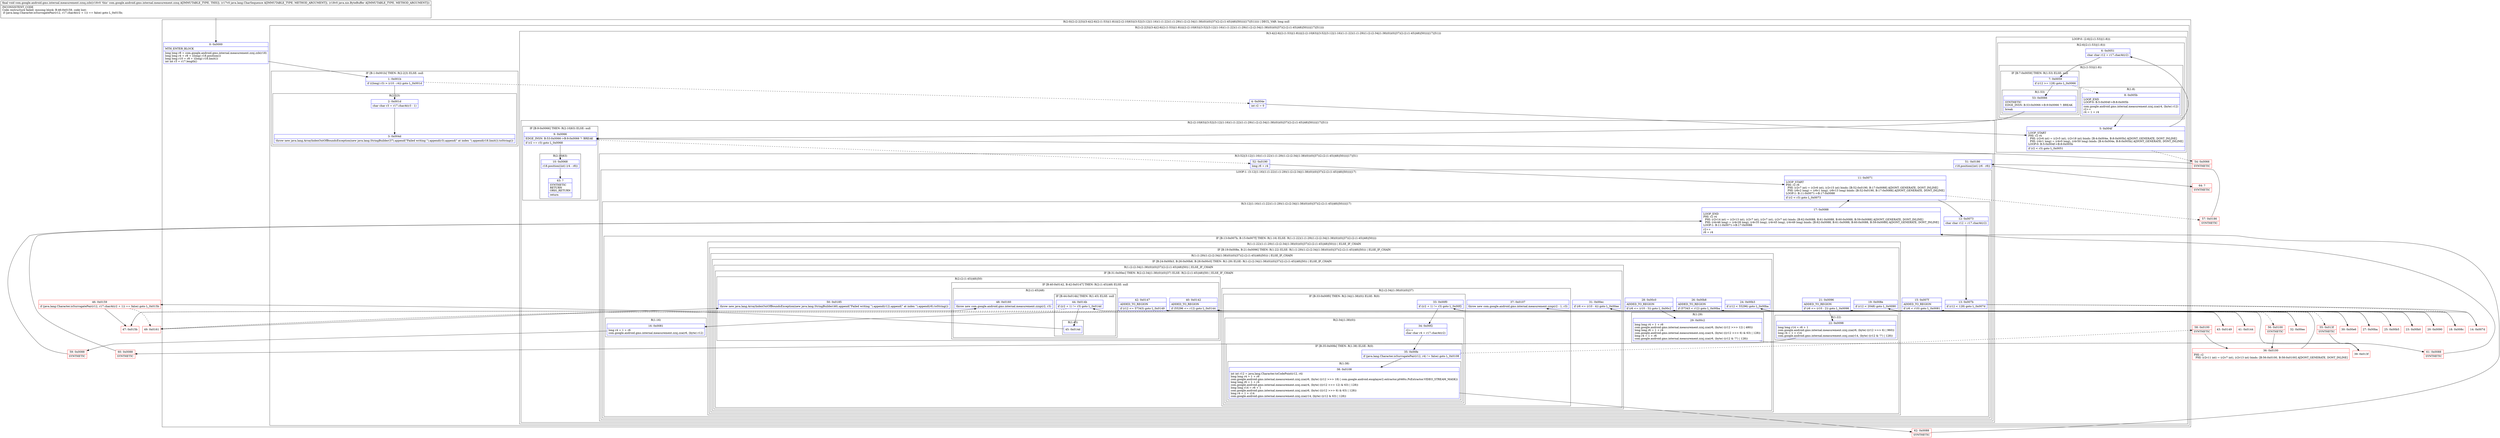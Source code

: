 digraph "CFG forcom.google.android.gms.internal.measurement.zzxq.zzb(Ljava\/lang\/CharSequence;Ljava\/nio\/ByteBuffer;)V" {
subgraph cluster_Region_1685991018 {
label = "R(2:0|(2:(2:2|3)|(3:4|(2:6|(2:(1:53)|(1:8)))|(2:(2:10|63)|(3:52|(3:12|(1:16)(1:(1:22)(1:(1:29)(1:(2:(2:34|(1:38)(0))(0)|37)(2:(2:(1:45)|48)|50))))|17)|51))))) | DECL_VAR: long null\l";
node [shape=record,color=blue];
Node_0 [shape=record,label="{0\:\ 0x0000|MTH_ENTER_BLOCK\l|long long r8 = com.google.android.gms.internal.measurement.zzxj.zzb(r18)\llong long r4 = r8 + ((long) r18.position())\llong long r10 = r8 + ((long) r18.limit())\lint int r3 = r17.length()\l}"];
subgraph cluster_Region_480697303 {
label = "R(2:(2:2|3)|(3:4|(2:6|(2:(1:53)|(1:8)))|(2:(2:10|63)|(3:52|(3:12|(1:16)(1:(1:22)(1:(1:29)(1:(2:(2:34|(1:38)(0))(0)|37)(2:(2:(1:45)|48)|50))))|17)|51))))";
node [shape=record,color=blue];
subgraph cluster_IfRegion_1638543153 {
label = "IF [B:1:0x001b] THEN: R(2:2|3) ELSE: null";
node [shape=record,color=blue];
Node_1 [shape=record,label="{1\:\ 0x001b|if (((long) r3) \> (r10 \- r4)) goto L_0x001d\l}"];
subgraph cluster_Region_554563632 {
label = "R(2:2|3)";
node [shape=record,color=blue];
Node_2 [shape=record,label="{2\:\ 0x001d|char char r3 = r17.charAt(r3 \- 1)\l}"];
Node_3 [shape=record,label="{3\:\ 0x004d|throw new java.lang.ArrayIndexOutOfBoundsException(new java.lang.StringBuilder(37).append(\"Failed writing \").append(r3).append(\" at index \").append(r18.limit()).toString())\l}"];
}
}
subgraph cluster_Region_247014035 {
label = "R(3:4|(2:6|(2:(1:53)|(1:8)))|(2:(2:10|63)|(3:52|(3:12|(1:16)(1:(1:22)(1:(1:29)(1:(2:(2:34|(1:38)(0))(0)|37)(2:(2:(1:45)|48)|50))))|17)|51)))";
node [shape=record,color=blue];
Node_4 [shape=record,label="{4\:\ 0x004e|int r2 = 0\l}"];
subgraph cluster_LoopRegion_1230833749 {
label = "LOOP:0: (2:6|(2:(1:53)|(1:8)))";
node [shape=record,color=blue];
Node_5 [shape=record,label="{5\:\ 0x004f|LOOP_START\lPHI: r2 r4 \l  PHI: (r2v6 int) = (r2v5 int), (r2v18 int) binds: [B:4:0x004e, B:8:0x005b] A[DONT_GENERATE, DONT_INLINE]\l  PHI: (r4v1 long) = (r4v0 long), (r4v50 long) binds: [B:4:0x004e, B:8:0x005b] A[DONT_GENERATE, DONT_INLINE]\lLOOP:0: B:5:0x004f\-\>B:8:0x005b\l|if (r2 \< r3) goto L_0x0051\l}"];
subgraph cluster_Region_76555816 {
label = "R(2:6|(2:(1:53)|(1:8)))";
node [shape=record,color=blue];
Node_6 [shape=record,label="{6\:\ 0x0051|char char r12 = r17.charAt(r2)\l}"];
subgraph cluster_Region_533698240 {
label = "R(2:(1:53)|(1:8))";
node [shape=record,color=blue];
subgraph cluster_IfRegion_2127111478 {
label = "IF [B:7:0x0059] THEN: R(1:53) ELSE: null";
node [shape=record,color=blue];
Node_7 [shape=record,label="{7\:\ 0x0059|if (r12 \>= 128) goto L_0x0066\l}"];
subgraph cluster_Region_434715509 {
label = "R(1:53)";
node [shape=record,color=blue];
Node_53 [shape=record,label="{53\:\ 0x0066|SYNTHETIC\lEDGE_INSN: B:53:0x0066\-\>B:9:0x0066 ?: BREAK  \l|break\l}"];
}
}
subgraph cluster_Region_1957843635 {
label = "R(1:8)";
node [shape=record,color=blue];
Node_8 [shape=record,label="{8\:\ 0x005b|LOOP_END\lLOOP:0: B:5:0x004f\-\>B:8:0x005b\l|com.google.android.gms.internal.measurement.zzxj.zza(r4, (byte) r12)\lr2++\lr4 = 1 + r4\l}"];
}
}
}
}
subgraph cluster_Region_1214259992 {
label = "R(2:(2:10|63)|(3:52|(3:12|(1:16)(1:(1:22)(1:(1:29)(1:(2:(2:34|(1:38)(0))(0)|37)(2:(2:(1:45)|48)|50))))|17)|51))";
node [shape=record,color=blue];
subgraph cluster_IfRegion_1214389168 {
label = "IF [B:9:0x0066] THEN: R(2:10|63) ELSE: null";
node [shape=record,color=blue];
Node_9 [shape=record,label="{9\:\ 0x0066|EDGE_INSN: B:53:0x0066\-\>B:9:0x0066 ?: BREAK  \l|if (r2 == r3) goto L_0x0068\l}"];
subgraph cluster_Region_1247201033 {
label = "R(2:10|63)";
node [shape=record,color=blue];
Node_10 [shape=record,label="{10\:\ 0x0068|r18.position((int) (r4 \- r8))\l}"];
Node_63 [shape=record,label="{63\:\ ?|SYNTHETIC\lRETURN\lORIG_RETURN\l|return\l}"];
}
}
subgraph cluster_Region_359961761 {
label = "R(3:52|(3:12|(1:16)(1:(1:22)(1:(1:29)(1:(2:(2:34|(1:38)(0))(0)|37)(2:(2:(1:45)|48)|50))))|17)|51)";
node [shape=record,color=blue];
Node_52 [shape=record,label="{52\:\ 0x0190|long r6 = r4\l}"];
subgraph cluster_LoopRegion_1660666098 {
label = "LOOP:1: (3:12|(1:16)(1:(1:22)(1:(1:29)(1:(2:(2:34|(1:38)(0))(0)|37)(2:(2:(1:45)|48)|50))))|17)";
node [shape=record,color=blue];
Node_11 [shape=record,label="{11\:\ 0x0071|LOOP_START\lPHI: r2 r6 \l  PHI: (r2v7 int) = (r2v6 int), (r2v15 int) binds: [B:52:0x0190, B:17:0x0088] A[DONT_GENERATE, DONT_INLINE]\l  PHI: (r6v2 long) = (r6v1 long), (r6v13 long) binds: [B:52:0x0190, B:17:0x0088] A[DONT_GENERATE, DONT_INLINE]\lLOOP:1: B:11:0x0071\-\>B:17:0x0088\l|if (r2 \< r3) goto L_0x0073\l}"];
subgraph cluster_Region_1863570001 {
label = "R(3:12|(1:16)(1:(1:22)(1:(1:29)(1:(2:(2:34|(1:38)(0))(0)|37)(2:(2:(1:45)|48)|50))))|17)";
node [shape=record,color=blue];
Node_12 [shape=record,label="{12\:\ 0x0073|char char r12 = r17.charAt(r2)\l}"];
subgraph cluster_IfRegion_490259074 {
label = "IF [B:13:0x007b, B:15:0x007f] THEN: R(1:16) ELSE: R(1:(1:22)(1:(1:29)(1:(2:(2:34|(1:38)(0))(0)|37)(2:(2:(1:45)|48)|50))))";
node [shape=record,color=blue];
Node_13 [shape=record,label="{13\:\ 0x007b|if (r12 \< 128) goto L_0x007d\l}"];
Node_15 [shape=record,label="{15\:\ 0x007f|ADDED_TO_REGION\l|if (r6 \< r10) goto L_0x0081\l}"];
subgraph cluster_Region_1132081555 {
label = "R(1:16)";
node [shape=record,color=blue];
Node_16 [shape=record,label="{16\:\ 0x0081|long r4 = 1 + r6\lcom.google.android.gms.internal.measurement.zzxj.zza(r6, (byte) r12)\l}"];
}
subgraph cluster_Region_1647452576 {
label = "R(1:(1:22)(1:(1:29)(1:(2:(2:34|(1:38)(0))(0)|37)(2:(2:(1:45)|48)|50)))) | ELSE_IF_CHAIN\l";
node [shape=record,color=blue];
subgraph cluster_IfRegion_744004632 {
label = "IF [B:19:0x008e, B:21:0x0096] THEN: R(1:22) ELSE: R(1:(1:29)(1:(2:(2:34|(1:38)(0))(0)|37)(2:(2:(1:45)|48)|50))) | ELSE_IF_CHAIN\l";
node [shape=record,color=blue];
Node_19 [shape=record,label="{19\:\ 0x008e|if (r12 \< 2048) goto L_0x0090\l}"];
Node_21 [shape=record,label="{21\:\ 0x0096|ADDED_TO_REGION\l|if (r6 \<= (r10 \- 2)) goto L_0x0098\l}"];
subgraph cluster_Region_872903135 {
label = "R(1:22)";
node [shape=record,color=blue];
Node_22 [shape=record,label="{22\:\ 0x0098|long long r14 = r6 + 1\lcom.google.android.gms.internal.measurement.zzxj.zza(r6, (byte) ((r12 \>\>\> 6) \| 960))\llong r4 = 1 + r14\lcom.google.android.gms.internal.measurement.zzxj.zza(r14, (byte) ((r12 & '?') \| 128))\l}"];
}
subgraph cluster_Region_19452592 {
label = "R(1:(1:29)(1:(2:(2:34|(1:38)(0))(0)|37)(2:(2:(1:45)|48)|50))) | ELSE_IF_CHAIN\l";
node [shape=record,color=blue];
subgraph cluster_IfRegion_1251570922 {
label = "IF [B:24:0x00b3, B:26:0x00b8, B:28:0x00c0] THEN: R(1:29) ELSE: R(1:(2:(2:34|(1:38)(0))(0)|37)(2:(2:(1:45)|48)|50)) | ELSE_IF_CHAIN\l";
node [shape=record,color=blue];
Node_24 [shape=record,label="{24\:\ 0x00b3|if (r12 \< 55296) goto L_0x00ba\l}"];
Node_26 [shape=record,label="{26\:\ 0x00b8|ADDED_TO_REGION\l|if (57343 \< r12) goto L_0x00ba\l}"];
Node_28 [shape=record,label="{28\:\ 0x00c0|ADDED_TO_REGION\l|if (r6 \<= (r10 \- 3)) goto L_0x00c2\l}"];
subgraph cluster_Region_1173859412 {
label = "R(1:29)";
node [shape=record,color=blue];
Node_29 [shape=record,label="{29\:\ 0x00c2|long long r4 = 1 + r6\lcom.google.android.gms.internal.measurement.zzxj.zza(r6, (byte) ((r12 \>\>\> 12) \| 480))\llong long r6 = 1 + r4\lcom.google.android.gms.internal.measurement.zzxj.zza(r4, (byte) (((r12 \>\>\> 6) & 63) \| 128))\llong r4 = 1 + r6\lcom.google.android.gms.internal.measurement.zzxj.zza(r6, (byte) ((r12 & '?') \| 128))\l}"];
}
subgraph cluster_Region_1363829619 {
label = "R(1:(2:(2:34|(1:38)(0))(0)|37)(2:(2:(1:45)|48)|50)) | ELSE_IF_CHAIN\l";
node [shape=record,color=blue];
subgraph cluster_IfRegion_2054822191 {
label = "IF [B:31:0x00ec] THEN: R(2:(2:34|(1:38)(0))(0)|37) ELSE: R(2:(2:(1:45)|48)|50) | ELSE_IF_CHAIN\l";
node [shape=record,color=blue];
Node_31 [shape=record,label="{31\:\ 0x00ec|if (r6 \<= (r10 \- 4)) goto L_0x00ee\l}"];
subgraph cluster_Region_222810767 {
label = "R(2:(2:34|(1:38)(0))(0)|37)";
node [shape=record,color=blue];
subgraph cluster_IfRegion_754546917 {
label = "IF [B:33:0x00f0] THEN: R(2:34|(1:38)(0)) ELSE: R(0)";
node [shape=record,color=blue];
Node_33 [shape=record,label="{33\:\ 0x00f0|if ((r2 + 1) != r3) goto L_0x00f2\l}"];
subgraph cluster_Region_1029261921 {
label = "R(2:34|(1:38)(0))";
node [shape=record,color=blue];
Node_34 [shape=record,label="{34\:\ 0x00f2|r2++\lchar char r4 = r17.charAt(r2)\l}"];
subgraph cluster_IfRegion_1563504260 {
label = "IF [B:35:0x00fe] THEN: R(1:38) ELSE: R(0)";
node [shape=record,color=blue];
Node_35 [shape=record,label="{35\:\ 0x00fe|if (java.lang.Character.isSurrogatePair(r12, r4) != false) goto L_0x0108\l}"];
subgraph cluster_Region_1087595428 {
label = "R(1:38)";
node [shape=record,color=blue];
Node_38 [shape=record,label="{38\:\ 0x0108|int int r12 = java.lang.Character.toCodePoint(r12, r4)\llong long r4 = 1 + r6\lcom.google.android.gms.internal.measurement.zzxj.zza(r6, (byte) ((r12 \>\>\> 18) \| com.google.android.exoplayer2.extractor.p046ts.PsExtractor.VIDEO_STREAM_MASK))\llong long r6 = 1 + r4\lcom.google.android.gms.internal.measurement.zzxj.zza(r4, (byte) (((r12 \>\>\> 12) & 63) \| 128))\llong long r14 = r6 + 1\lcom.google.android.gms.internal.measurement.zzxj.zza(r6, (byte) (((r12 \>\>\> 6) & 63) \| 128))\llong r4 = 1 + r14\lcom.google.android.gms.internal.measurement.zzxj.zza(r14, (byte) ((r12 & 63) \| 128))\l}"];
}
subgraph cluster_Region_419160737 {
label = "R(0)";
node [shape=record,color=blue];
}
}
}
subgraph cluster_Region_1807220543 {
label = "R(0)";
node [shape=record,color=blue];
}
}
Node_37 [shape=record,label="{37\:\ 0x0107|throw new com.google.android.gms.internal.measurement.zzxp(r2 \- 1, r3)\l}"];
}
subgraph cluster_Region_1387734148 {
label = "R(2:(2:(1:45)|48)|50)";
node [shape=record,color=blue];
subgraph cluster_IfRegion_626834554 {
label = "IF [B:40:0x0142, B:42:0x0147] THEN: R(2:(1:45)|48) ELSE: null";
node [shape=record,color=blue];
Node_40 [shape=record,label="{40\:\ 0x0142|ADDED_TO_REGION\l|if (55296 \<= r12) goto L_0x0144\l}"];
Node_42 [shape=record,label="{42\:\ 0x0147|ADDED_TO_REGION\l|if (r12 \<= 57343) goto L_0x0149\l}"];
subgraph cluster_Region_1776308506 {
label = "R(2:(1:45)|48)";
node [shape=record,color=blue];
subgraph cluster_IfRegion_1436612364 {
label = "IF [B:44:0x014b] THEN: R(1:45) ELSE: null";
node [shape=record,color=blue];
Node_44 [shape=record,label="{44\:\ 0x014b|if ((r2 + 1) != r3) goto L_0x014d\l}"];
subgraph cluster_Region_751639979 {
label = "R(1:45)";
node [shape=record,color=blue];
Node_45 [shape=record,label="{45\:\ 0x014d}"];
}
}
Node_48 [shape=record,label="{48\:\ 0x0160|throw new com.google.android.gms.internal.measurement.zzxp(r2, r3)\l}"];
}
}
Node_50 [shape=record,label="{50\:\ 0x0185|throw new java.lang.ArrayIndexOutOfBoundsException(new java.lang.StringBuilder(46).append(\"Failed writing \").append(r12).append(\" at index \").append(r6).toString())\l}"];
}
}
}
}
}
}
}
}
Node_17 [shape=record,label="{17\:\ 0x0088|LOOP_END\lPHI: r2 r4 \l  PHI: (r2v14 int) = (r2v13 int), (r2v7 int), (r2v7 int), (r2v7 int) binds: [B:62:0x0088, B:61:0x0088, B:60:0x0088, B:59:0x0088] A[DONT_GENERATE, DONT_INLINE]\l  PHI: (r4v46 long) = (r4v28 long), (r4v35 long), (r4v45 long), (r4v49 long) binds: [B:62:0x0088, B:61:0x0088, B:60:0x0088, B:59:0x0088] A[DONT_GENERATE, DONT_INLINE]\lLOOP:1: B:11:0x0071\-\>B:17:0x0088\l|r2++\lr6 = r4\l}"];
}
}
Node_51 [shape=record,label="{51\:\ 0x0186|r18.position((int) (r6 \- r8))\l}"];
}
}
}
}
}
Node_14 [shape=record,color=red,label="{14\:\ 0x007d}"];
Node_18 [shape=record,color=red,label="{18\:\ 0x008c}"];
Node_20 [shape=record,color=red,label="{20\:\ 0x0090}"];
Node_23 [shape=record,color=red,label="{23\:\ 0x00b0}"];
Node_25 [shape=record,color=red,label="{25\:\ 0x00b5}"];
Node_27 [shape=record,color=red,label="{27\:\ 0x00ba}"];
Node_30 [shape=record,color=red,label="{30\:\ 0x00e6}"];
Node_32 [shape=record,color=red,label="{32\:\ 0x00ee}"];
Node_36 [shape=record,color=red,label="{36\:\ 0x0100|PHI: r2 \l  PHI: (r2v11 int) = (r2v7 int), (r2v13 int) binds: [B:56:0x0100, B:58:0x0100] A[DONT_GENERATE, DONT_INLINE]\l}"];
Node_39 [shape=record,color=red,label="{39\:\ 0x013f}"];
Node_41 [shape=record,color=red,label="{41\:\ 0x0144}"];
Node_43 [shape=record,color=red,label="{43\:\ 0x0149}"];
Node_46 [shape=record,color=red,label="{46\:\ 0x0159|if (java.lang.Character.isSurrogatePair(r12, r17.charAt(r2 + 1)) == false) goto L_0x015b\l}"];
Node_47 [shape=record,color=red,label="{47\:\ 0x015b}"];
Node_49 [shape=record,color=red,label="{49\:\ 0x0161}"];
Node_54 [shape=record,color=red,label="{54\:\ 0x0066|SYNTHETIC\l}"];
Node_55 [shape=record,color=red,label="{55\:\ 0x013f|SYNTHETIC\l}"];
Node_56 [shape=record,color=red,label="{56\:\ 0x0100|SYNTHETIC\l}"];
Node_57 [shape=record,color=red,label="{57\:\ 0x0186|SYNTHETIC\l}"];
Node_58 [shape=record,color=red,label="{58\:\ 0x0100|SYNTHETIC\l}"];
Node_59 [shape=record,color=red,label="{59\:\ 0x0088|SYNTHETIC\l}"];
Node_60 [shape=record,color=red,label="{60\:\ 0x0088|SYNTHETIC\l}"];
Node_61 [shape=record,color=red,label="{61\:\ 0x0088|SYNTHETIC\l}"];
Node_62 [shape=record,color=red,label="{62\:\ 0x0088|SYNTHETIC\l}"];
Node_64 [shape=record,color=red,label="{64\:\ ?|SYNTHETIC\l}"];
MethodNode[shape=record,label="{final void com.google.android.gms.internal.measurement.zzxq.zzb((r16v0 'this' com.google.android.gms.internal.measurement.zzxq A[IMMUTABLE_TYPE, THIS]), (r17v0 java.lang.CharSequence A[IMMUTABLE_TYPE, METHOD_ARGUMENT]), (r18v0 java.nio.ByteBuffer A[IMMUTABLE_TYPE, METHOD_ARGUMENT]))  | INCONSISTENT_CODE\lCode restructure failed: missing block: B:46:0x0159, code lost:\l    if (java.lang.Character.isSurrogatePair(r12, r17.charAt(r2 + 1)) == false) goto L_0x015b;\l\l}"];
MethodNode -> Node_0;
Node_0 -> Node_1;
Node_1 -> Node_2;
Node_1 -> Node_4[style=dashed];
Node_2 -> Node_3;
Node_4 -> Node_5;
Node_5 -> Node_6;
Node_5 -> Node_54[style=dashed];
Node_6 -> Node_7;
Node_7 -> Node_8[style=dashed];
Node_7 -> Node_53;
Node_53 -> Node_9;
Node_8 -> Node_5;
Node_9 -> Node_10;
Node_9 -> Node_52[style=dashed];
Node_10 -> Node_63;
Node_52 -> Node_11;
Node_11 -> Node_12;
Node_11 -> Node_57[style=dashed];
Node_12 -> Node_13;
Node_13 -> Node_14;
Node_13 -> Node_18[style=dashed];
Node_15 -> Node_16;
Node_15 -> Node_18[style=dashed];
Node_16 -> Node_59;
Node_19 -> Node_20;
Node_19 -> Node_23[style=dashed];
Node_21 -> Node_22;
Node_21 -> Node_23[style=dashed];
Node_22 -> Node_60;
Node_24 -> Node_25[style=dashed];
Node_24 -> Node_27;
Node_26 -> Node_27;
Node_26 -> Node_30[style=dashed];
Node_28 -> Node_29;
Node_28 -> Node_30[style=dashed];
Node_29 -> Node_61;
Node_31 -> Node_32;
Node_31 -> Node_55[style=dashed];
Node_33 -> Node_34;
Node_33 -> Node_56[style=dashed];
Node_34 -> Node_35;
Node_35 -> Node_38;
Node_35 -> Node_58[style=dashed];
Node_38 -> Node_62;
Node_40 -> Node_41;
Node_40 -> Node_49[style=dashed];
Node_42 -> Node_43;
Node_42 -> Node_49[style=dashed];
Node_44 -> Node_45;
Node_44 -> Node_47[style=dashed];
Node_45 -> Node_46;
Node_17 -> Node_11;
Node_51 -> Node_64;
Node_14 -> Node_15;
Node_18 -> Node_19;
Node_20 -> Node_21;
Node_23 -> Node_24;
Node_25 -> Node_26;
Node_27 -> Node_28;
Node_30 -> Node_31;
Node_32 -> Node_33;
Node_36 -> Node_37;
Node_39 -> Node_40;
Node_41 -> Node_42;
Node_43 -> Node_44;
Node_46 -> Node_47;
Node_46 -> Node_49[style=dashed];
Node_47 -> Node_48;
Node_49 -> Node_50;
Node_54 -> Node_9;
Node_55 -> Node_39;
Node_56 -> Node_36;
Node_57 -> Node_51;
Node_58 -> Node_36;
Node_59 -> Node_17;
Node_60 -> Node_17;
Node_61 -> Node_17;
Node_62 -> Node_17;
}

